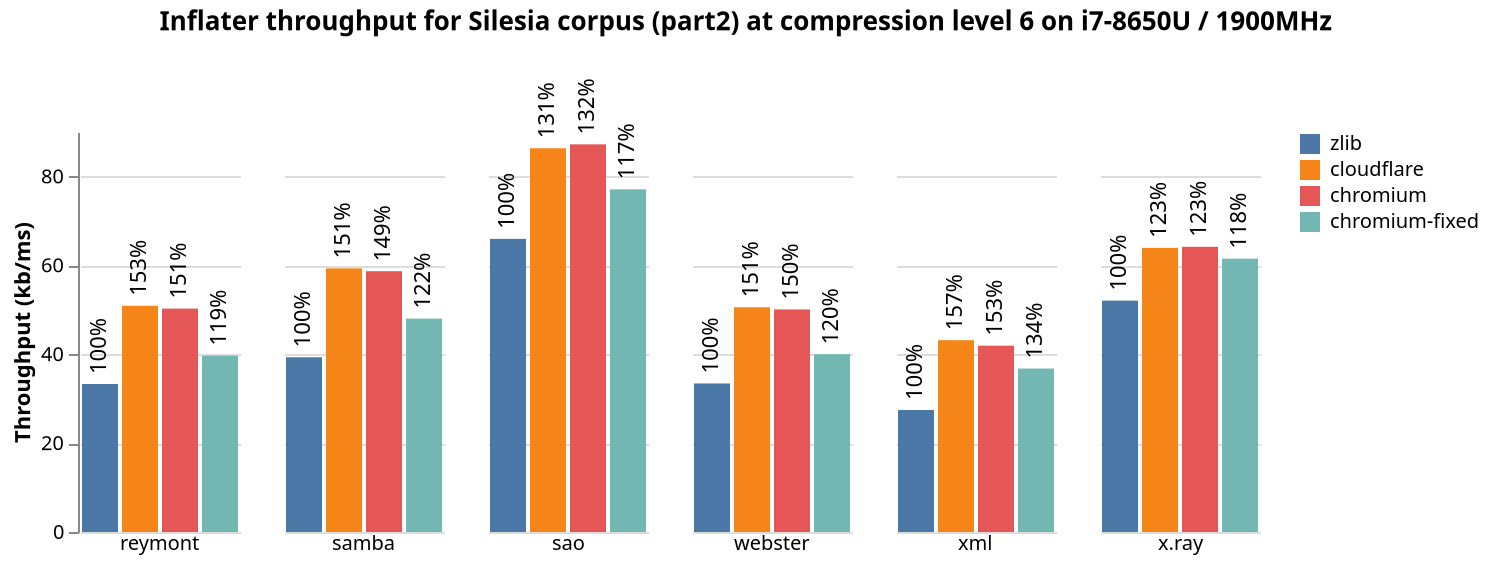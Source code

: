 {
  "$schema": "https://vega.github.io/schema/vega-lite/v5.json",
  "title": {
    "text": "Inflater throughput for Silesia corpus (part2) at compression level 6 on i7-8650U / 1900MHz",
    "anchor": "middle",
    "offset": 20
  },
  "data": {
    "values": [
      {
        "level": "6",
        "type": "chromium-fixed",
        "ratio": "3.56",
        "throughput": "39.60",
        "file": "reymont"
      },
      {
        "level": "6",
        "type": "chromium-fixed",
        "ratio": "3.56",
        "throughput": "39.70",
        "file": "reymont"
      },
      {
        "level": "6",
        "type": "chromium-fixed",
        "ratio": "3.56",
        "throughput": "39.71",
        "file": "reymont"
      },
      {
        "level": "6",
        "type": "chromium-fixed",
        "ratio": "3.56",
        "throughput": "39.68",
        "file": "reymont"
      },
      {
        "level": "6",
        "type": "chromium-fixed",
        "ratio": "3.56",
        "throughput": "39.70",
        "file": "reymont"
      },
      {
        "level": "6",
        "type": "chromium",
        "ratio": "3.56",
        "throughput": "50.32",
        "file": "reymont"
      },
      {
        "level": "6",
        "type": "chromium",
        "ratio": "3.56",
        "throughput": "50.27",
        "file": "reymont"
      },
      {
        "level": "6",
        "type": "chromium",
        "ratio": "3.56",
        "throughput": "50.32",
        "file": "reymont"
      },
      {
        "level": "6",
        "type": "chromium",
        "ratio": "3.56",
        "throughput": "50.25",
        "file": "reymont"
      },
      {
        "level": "6",
        "type": "chromium",
        "ratio": "3.56",
        "throughput": "50.17",
        "file": "reymont"
      },
      {
        "level": "6",
        "type": "cloudflare",
        "ratio": "3.56",
        "throughput": "51.03",
        "file": "reymont"
      },
      {
        "level": "6",
        "type": "cloudflare",
        "ratio": "3.56",
        "throughput": "50.84",
        "file": "reymont"
      },
      {
        "level": "6",
        "type": "cloudflare",
        "ratio": "3.56",
        "throughput": "50.87",
        "file": "reymont"
      },
      {
        "level": "6",
        "type": "cloudflare",
        "ratio": "3.56",
        "throughput": "50.90",
        "file": "reymont"
      },
      {
        "level": "6",
        "type": "cloudflare",
        "ratio": "3.56",
        "throughput": "50.84",
        "file": "reymont"
      },
      {
        "level": "6",
        "type": "zlib",
        "ratio": "3.56",
        "throughput": "33.31",
        "file": "reymont"
      },
      {
        "level": "6",
        "type": "zlib",
        "ratio": "3.56",
        "throughput": "33.32",
        "file": "reymont"
      },
      {
        "level": "6",
        "type": "zlib",
        "ratio": "3.56",
        "throughput": "33.26",
        "file": "reymont"
      },
      {
        "level": "6",
        "type": "zlib",
        "ratio": "3.56",
        "throughput": "33.30",
        "file": "reymont"
      },
      {
        "level": "6",
        "type": "zlib",
        "ratio": "3.56",
        "throughput": "33.32",
        "file": "reymont"
      },
      {
        "level": "6",
        "type": "chromium-fixed",
        "ratio": "3.96",
        "throughput": "47.94",
        "file": "samba"
      },
      {
        "level": "6",
        "type": "chromium-fixed",
        "ratio": "3.96",
        "throughput": "48.01",
        "file": "samba"
      },
      {
        "level": "6",
        "type": "chromium-fixed",
        "ratio": "3.96",
        "throughput": "48.05",
        "file": "samba"
      },
      {
        "level": "6",
        "type": "chromium-fixed",
        "ratio": "3.96",
        "throughput": "47.96",
        "file": "samba"
      },
      {
        "level": "6",
        "type": "chromium-fixed",
        "ratio": "3.96",
        "throughput": "48.07",
        "file": "samba"
      },
      {
        "level": "6",
        "type": "chromium",
        "ratio": "3.96",
        "throughput": "58.60",
        "file": "samba"
      },
      {
        "level": "6",
        "type": "chromium",
        "ratio": "3.96",
        "throughput": "58.71",
        "file": "samba"
      },
      {
        "level": "6",
        "type": "chromium",
        "ratio": "3.96",
        "throughput": "58.67",
        "file": "samba"
      },
      {
        "level": "6",
        "type": "chromium",
        "ratio": "3.96",
        "throughput": "58.71",
        "file": "samba"
      },
      {
        "level": "6",
        "type": "chromium",
        "ratio": "3.96",
        "throughput": "58.71",
        "file": "samba"
      },
      {
        "level": "6",
        "type": "cloudflare",
        "ratio": "3.96",
        "throughput": "59.36",
        "file": "samba"
      },
      {
        "level": "6",
        "type": "cloudflare",
        "ratio": "3.96",
        "throughput": "59.36",
        "file": "samba"
      },
      {
        "level": "6",
        "type": "cloudflare",
        "ratio": "3.96",
        "throughput": "59.39",
        "file": "samba"
      },
      {
        "level": "6",
        "type": "cloudflare",
        "ratio": "3.96",
        "throughput": "59.32",
        "file": "samba"
      },
      {
        "level": "6",
        "type": "cloudflare",
        "ratio": "3.96",
        "throughput": "59.15",
        "file": "samba"
      },
      {
        "level": "6",
        "type": "zlib",
        "ratio": "3.96",
        "throughput": "39.36",
        "file": "samba"
      },
      {
        "level": "6",
        "type": "zlib",
        "ratio": "3.96",
        "throughput": "39.30",
        "file": "samba"
      },
      {
        "level": "6",
        "type": "zlib",
        "ratio": "3.96",
        "throughput": "39.30",
        "file": "samba"
      },
      {
        "level": "6",
        "type": "zlib",
        "ratio": "3.96",
        "throughput": "39.28",
        "file": "samba"
      },
      {
        "level": "6",
        "type": "zlib",
        "ratio": "3.96",
        "throughput": "39.33",
        "file": "samba"
      },
      {
        "level": "6",
        "type": "chromium-fixed",
        "ratio": "1.36",
        "throughput": "77.05",
        "file": "sao"
      },
      {
        "level": "6",
        "type": "chromium-fixed",
        "ratio": "1.36",
        "throughput": "77.05",
        "file": "sao"
      },
      {
        "level": "6",
        "type": "chromium-fixed",
        "ratio": "1.36",
        "throughput": "77.17",
        "file": "sao"
      },
      {
        "level": "6",
        "type": "chromium-fixed",
        "ratio": "1.36",
        "throughput": "77.11",
        "file": "sao"
      },
      {
        "level": "6",
        "type": "chromium-fixed",
        "ratio": "1.36",
        "throughput": "77.11",
        "file": "sao"
      },
      {
        "level": "6",
        "type": "chromium",
        "ratio": "1.36",
        "throughput": "87.39",
        "file": "sao"
      },
      {
        "level": "6",
        "type": "chromium",
        "ratio": "1.36",
        "throughput": "87.32",
        "file": "sao"
      },
      {
        "level": "6",
        "type": "chromium",
        "ratio": "1.36",
        "throughput": "87.16",
        "file": "sao"
      },
      {
        "level": "6",
        "type": "chromium",
        "ratio": "1.36",
        "throughput": "87.16",
        "file": "sao"
      },
      {
        "level": "6",
        "type": "chromium",
        "ratio": "1.36",
        "throughput": "87.09",
        "file": "sao"
      },
      {
        "level": "6",
        "type": "cloudflare",
        "ratio": "1.36",
        "throughput": "86.48",
        "file": "sao"
      },
      {
        "level": "6",
        "type": "cloudflare",
        "ratio": "1.36",
        "throughput": "86.40",
        "file": "sao"
      },
      {
        "level": "6",
        "type": "cloudflare",
        "ratio": "1.36",
        "throughput": "86.25",
        "file": "sao"
      },
      {
        "level": "6",
        "type": "cloudflare",
        "ratio": "1.36",
        "throughput": "86.25",
        "file": "sao"
      },
      {
        "level": "6",
        "type": "cloudflare",
        "ratio": "1.36",
        "throughput": "86.33",
        "file": "sao"
      },
      {
        "level": "6",
        "type": "zlib",
        "ratio": "1.36",
        "throughput": "66.08",
        "file": "sao"
      },
      {
        "level": "6",
        "type": "zlib",
        "ratio": "1.36",
        "throughput": "65.87",
        "file": "sao"
      },
      {
        "level": "6",
        "type": "zlib",
        "ratio": "1.36",
        "throughput": "65.91",
        "file": "sao"
      },
      {
        "level": "6",
        "type": "zlib",
        "ratio": "1.36",
        "throughput": "66.04",
        "file": "sao"
      },
      {
        "level": "6",
        "type": "zlib",
        "ratio": "1.36",
        "throughput": "65.91",
        "file": "sao"
      },
      {
        "level": "6",
        "type": "chromium-fixed",
        "ratio": "3.39",
        "throughput": "40.08",
        "file": "webster"
      },
      {
        "level": "6",
        "type": "chromium-fixed",
        "ratio": "3.39",
        "throughput": "40.05",
        "file": "webster"
      },
      {
        "level": "6",
        "type": "chromium-fixed",
        "ratio": "3.39",
        "throughput": "39.70",
        "file": "webster"
      },
      {
        "level": "6",
        "type": "chromium-fixed",
        "ratio": "3.39",
        "throughput": "40.07",
        "file": "webster"
      },
      {
        "level": "6",
        "type": "chromium-fixed",
        "ratio": "3.39",
        "throughput": "40.07",
        "file": "webster"
      },
      {
        "level": "6",
        "type": "chromium",
        "ratio": "3.39",
        "throughput": "50.00",
        "file": "webster"
      },
      {
        "level": "6",
        "type": "chromium",
        "ratio": "3.39",
        "throughput": "50.14",
        "file": "webster"
      },
      {
        "level": "6",
        "type": "chromium",
        "ratio": "3.39",
        "throughput": "50.09",
        "file": "webster"
      },
      {
        "level": "6",
        "type": "chromium",
        "ratio": "3.39",
        "throughput": "50.05",
        "file": "webster"
      },
      {
        "level": "6",
        "type": "chromium",
        "ratio": "3.39",
        "throughput": "50.09",
        "file": "webster"
      },
      {
        "level": "6",
        "type": "cloudflare",
        "ratio": "3.39",
        "throughput": "50.56",
        "file": "webster"
      },
      {
        "level": "6",
        "type": "cloudflare",
        "ratio": "3.39",
        "throughput": "50.59",
        "file": "webster"
      },
      {
        "level": "6",
        "type": "cloudflare",
        "ratio": "3.39",
        "throughput": "50.56",
        "file": "webster"
      },
      {
        "level": "6",
        "type": "cloudflare",
        "ratio": "3.39",
        "throughput": "50.56",
        "file": "webster"
      },
      {
        "level": "6",
        "type": "cloudflare",
        "ratio": "3.39",
        "throughput": "50.59",
        "file": "webster"
      },
      {
        "level": "6",
        "type": "zlib",
        "ratio": "3.39",
        "throughput": "33.45",
        "file": "webster"
      },
      {
        "level": "6",
        "type": "zlib",
        "ratio": "3.39",
        "throughput": "33.43",
        "file": "webster"
      },
      {
        "level": "6",
        "type": "zlib",
        "ratio": "3.39",
        "throughput": "33.44",
        "file": "webster"
      },
      {
        "level": "6",
        "type": "zlib",
        "ratio": "3.39",
        "throughput": "33.37",
        "file": "webster"
      },
      {
        "level": "6",
        "type": "zlib",
        "ratio": "3.39",
        "throughput": "33.41",
        "file": "webster"
      },
      {
        "level": "6",
        "type": "chromium-fixed",
        "ratio": "7.77",
        "throughput": "36.66",
        "file": "xml"
      },
      {
        "level": "6",
        "type": "chromium-fixed",
        "ratio": "7.77",
        "throughput": "36.66",
        "file": "xml"
      },
      {
        "level": "6",
        "type": "chromium-fixed",
        "ratio": "7.77",
        "throughput": "36.88",
        "file": "xml"
      },
      {
        "level": "6",
        "type": "chromium-fixed",
        "ratio": "7.77",
        "throughput": "36.85",
        "file": "xml"
      },
      {
        "level": "6",
        "type": "chromium-fixed",
        "ratio": "7.77",
        "throughput": "36.81",
        "file": "xml"
      },
      {
        "level": "6",
        "type": "chromium",
        "ratio": "7.77",
        "throughput": "41.42",
        "file": "xml"
      },
      {
        "level": "6",
        "type": "chromium",
        "ratio": "7.77",
        "throughput": "42.19",
        "file": "xml"
      },
      {
        "level": "6",
        "type": "chromium",
        "ratio": "7.77",
        "throughput": "42.82",
        "file": "xml"
      },
      {
        "level": "6",
        "type": "chromium",
        "ratio": "7.77",
        "throughput": "41.48",
        "file": "xml"
      },
      {
        "level": "6",
        "type": "chromium",
        "ratio": "7.77",
        "throughput": "41.69",
        "file": "xml"
      },
      {
        "level": "6",
        "type": "cloudflare",
        "ratio": "7.77",
        "throughput": "43.37",
        "file": "xml"
      },
      {
        "level": "6",
        "type": "cloudflare",
        "ratio": "7.77",
        "throughput": "43.25",
        "file": "xml"
      },
      {
        "level": "6",
        "type": "cloudflare",
        "ratio": "7.77",
        "throughput": "43.00",
        "file": "xml"
      },
      {
        "level": "6",
        "type": "cloudflare",
        "ratio": "7.77",
        "throughput": "43.40",
        "file": "xml"
      },
      {
        "level": "6",
        "type": "cloudflare",
        "ratio": "7.77",
        "throughput": "42.78",
        "file": "xml"
      },
      {
        "level": "6",
        "type": "zlib",
        "ratio": "7.77",
        "throughput": "27.42",
        "file": "xml"
      },
      {
        "level": "6",
        "type": "zlib",
        "ratio": "7.77",
        "throughput": "27.43",
        "file": "xml"
      },
      {
        "level": "6",
        "type": "zlib",
        "ratio": "7.77",
        "throughput": "27.47",
        "file": "xml"
      },
      {
        "level": "6",
        "type": "zlib",
        "ratio": "7.77",
        "throughput": "27.50",
        "file": "xml"
      },
      {
        "level": "6",
        "type": "zlib",
        "ratio": "7.77",
        "throughput": "27.48",
        "file": "xml"
      },
      {
        "level": "6",
        "type": "chromium-fixed",
        "ratio": "1.40",
        "throughput": "61.76",
        "file": "x.ray"
      },
      {
        "level": "6",
        "type": "chromium-fixed",
        "ratio": "1.40",
        "throughput": "61.61",
        "file": "x.ray"
      },
      {
        "level": "6",
        "type": "chromium-fixed",
        "ratio": "1.40",
        "throughput": "61.34",
        "file": "x.ray"
      },
      {
        "level": "6",
        "type": "chromium-fixed",
        "ratio": "1.40",
        "throughput": "61.42",
        "file": "x.ray"
      },
      {
        "level": "6",
        "type": "chromium-fixed",
        "ratio": "1.40",
        "throughput": "61.34",
        "file": "x.ray"
      },
      {
        "level": "6",
        "type": "chromium",
        "ratio": "1.40",
        "throughput": "64.58",
        "file": "x.ray"
      },
      {
        "level": "6",
        "type": "chromium",
        "ratio": "1.40",
        "throughput": "63.56",
        "file": "x.ray"
      },
      {
        "level": "6",
        "type": "chromium",
        "ratio": "1.40",
        "throughput": "63.48",
        "file": "x.ray"
      },
      {
        "level": "6",
        "type": "chromium",
        "ratio": "1.40",
        "throughput": "64.58",
        "file": "x.ray"
      },
      {
        "level": "6",
        "type": "chromium",
        "ratio": "1.40",
        "throughput": "64.66",
        "file": "x.ray"
      },
      {
        "level": "6",
        "type": "cloudflare",
        "ratio": "1.40",
        "throughput": "64.79",
        "file": "x.ray"
      },
      {
        "level": "6",
        "type": "cloudflare",
        "ratio": "1.40",
        "throughput": "64.29",
        "file": "x.ray"
      },
      {
        "level": "6",
        "type": "cloudflare",
        "ratio": "1.40",
        "throughput": "63.88",
        "file": "x.ray"
      },
      {
        "level": "6",
        "type": "cloudflare",
        "ratio": "1.40",
        "throughput": "64.25",
        "file": "x.ray"
      },
      {
        "level": "6",
        "type": "cloudflare",
        "ratio": "1.40",
        "throughput": "62.41",
        "file": "x.ray"
      },
      {
        "level": "6",
        "type": "zlib",
        "ratio": "1.40",
        "throughput": "51.89",
        "file": "x.ray"
      },
      {
        "level": "6",
        "type": "zlib",
        "ratio": "1.40",
        "throughput": "52.38",
        "file": "x.ray"
      },
      {
        "level": "6",
        "type": "zlib",
        "ratio": "1.40",
        "throughput": "52.08",
        "file": "x.ray"
      },
      {
        "level": "6",
        "type": "zlib",
        "ratio": "1.40",
        "throughput": "51.84",
        "file": "x.ray"
      },
      {
        "level": "6",
        "type": "zlib",
        "ratio": "1.40",
        "throughput": "52.11",
        "file": "x.ray"
      }
    ]
  },
  "transform": [
    {
      "filter": "datum.type == 'isal' ? datum.level == 6 : datum.level == 6"
    },
    {
      "aggregate": [
        {
          "op": "mean",
          "field": "throughput",
          "as": "throughput_mean"
        }
      ],
      "groupby": [
        "type",
        "file"
      ]
    },
    {
      "lookup": "type",
      "from": {
        "data": {
          "values": [
            {
              "type": "chromium-fixed",
              "new-type": "chromium-fixed"
            },
            {
              "type": "chromium",
              "new-type": "chromium"
            },
            {
              "type": "cloudflare",
              "new-type": "cloudflare"
            },
            {
              "type": "zlib",
              "new-type": "zlib"
            }
          ]
        },
        "key": "type",
        "fields": [
          "new-type"
        ]
      }
    },
    {
      "lookup": "file",
      "from": {
        "data": {
          "values": [
            {
              "file": "sao",
              "default_val": "65.962"
            },
            {
              "file": "reymont",
              "default_val": "33.302"
            },
            {
              "file": "x.ray",
              "default_val": "52.06"
            },
            {
              "file": "xml",
              "default_val": "27.46"
            },
            {
              "file": "webster",
              "default_val": "33.42"
            },
            {
              "file": "samba",
              "default_val": "39.314"
            }
          ]
        },
        "key": "file",
        "fields": [
          "default_val"
        ]
      }
    },
    {
      "calculate": "datum.throughput_mean/datum.default_val",
      "as": "default-val"
    }
  ],
  "facet": {
    "column": {
      "field": "file",
      "type": "nominal",
      "title": "",
      "header": {
        "labelAngle": 0,
        "labelAlign": "center",
        "labelAnchor": "middle",
        "labelOrient": "bottom"
      },
      "sort": [
        "reymont",
        "samba",
        "sao",
        "webster",
        "xml",
        "x.ray"
      ]
    }
  },
  "spec": {
    "encoding": {
      "y": {
        "field": "throughput_mean",
        "type": "quantitative",
        "axis": {
          "title": "Throughput (kb/ms)",
          "grid": true
        }
      },
      "x": {
        "field": "new-type",
        "type": "nominal",
        "axis": {
          "labels": false,
          "ticks": false,
          "domainWidth": 0,
          "title": ""
        },
        "sort": [
          "zlib",
          "cloudflare",
          "jtkukunas",
          "ng",
          "chromium",
          "ipp",
          "isal"
        ]
      }
    },
    "layer": [
      {
        "mark": "bar",
        "encoding": {
          "color": {
            "field": "new-type",
            "type": "nominal",
            "legend": {
              "title": "",
              "offset": null,
              "zindex": 1
            },
            "sort": [
              "zlib",
              "cloudflare",
              "jtkukunas",
              "ng",
              "chromium",
              "ipp",
              "isal"
            ]
          }
        }
      },
      {
        "mark": {
          "type": "text",
          "dx": 5,
          "angle": 270,
          "baseline": "middle",
          "align": "left"
        },
        "encoding": {
          "text": {
            "field": "default-val",
            "type": "nominal",
            "format": ".0%"
          }
        }
      }
    ]
  },
  "config": {
    "view": {
      "stroke": "transparent"
    },
    "axis": {
      "domainWidth": 1
    }
  }
}